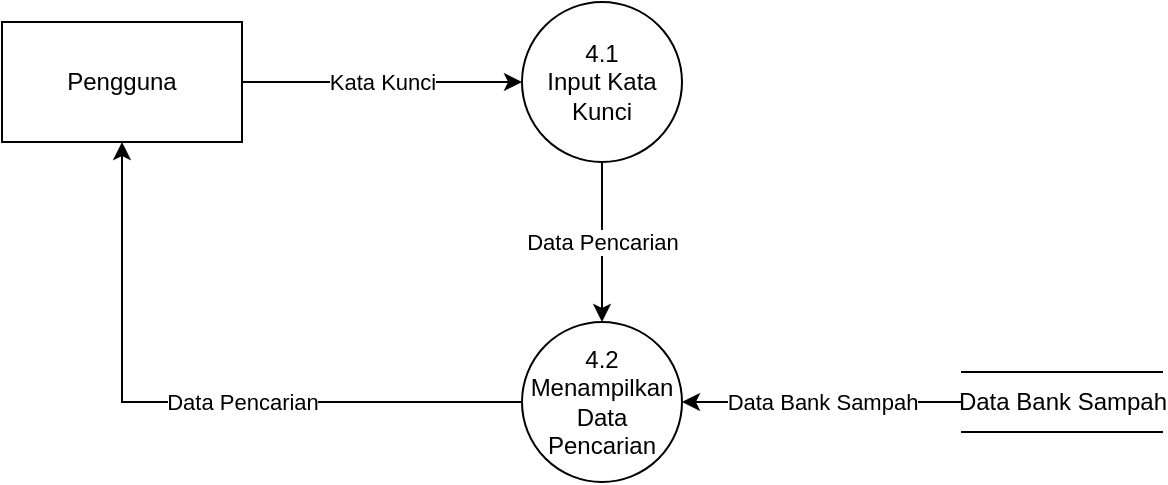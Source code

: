 <mxfile version="20.3.0" type="device"><diagram id="fJ1eq_HMcu7OaG7Pxs6x" name="Page-1"><mxGraphModel dx="868" dy="543" grid="1" gridSize="10" guides="1" tooltips="1" connect="1" arrows="1" fold="1" page="1" pageScale="1" pageWidth="2339" pageHeight="3300" math="0" shadow="0"><root><mxCell id="0"/><mxCell id="1" parent="0"/><mxCell id="EicaXIm47ux9kvxM9J9Q-3" value="Kata Kunci" style="edgeStyle=orthogonalEdgeStyle;rounded=0;orthogonalLoop=1;jettySize=auto;html=1;entryX=0;entryY=0.5;entryDx=0;entryDy=0;" edge="1" parent="1" source="EicaXIm47ux9kvxM9J9Q-1" target="EicaXIm47ux9kvxM9J9Q-2"><mxGeometry relative="1" as="geometry"/></mxCell><mxCell id="EicaXIm47ux9kvxM9J9Q-1" value="Pengguna" style="rounded=0;whiteSpace=wrap;html=1;" vertex="1" parent="1"><mxGeometry x="120" y="80" width="120" height="60" as="geometry"/></mxCell><mxCell id="EicaXIm47ux9kvxM9J9Q-5" value="Data Pencarian" style="edgeStyle=orthogonalEdgeStyle;rounded=0;orthogonalLoop=1;jettySize=auto;html=1;" edge="1" parent="1" source="EicaXIm47ux9kvxM9J9Q-2" target="EicaXIm47ux9kvxM9J9Q-4"><mxGeometry relative="1" as="geometry"/></mxCell><mxCell id="EicaXIm47ux9kvxM9J9Q-2" value="4.1&lt;br&gt;Input Kata Kunci" style="ellipse;whiteSpace=wrap;html=1;aspect=fixed;" vertex="1" parent="1"><mxGeometry x="380" y="70" width="80" height="80" as="geometry"/></mxCell><mxCell id="EicaXIm47ux9kvxM9J9Q-8" value="Data Pencarian" style="edgeStyle=orthogonalEdgeStyle;rounded=0;orthogonalLoop=1;jettySize=auto;html=1;entryX=0.5;entryY=1;entryDx=0;entryDy=0;" edge="1" parent="1" source="EicaXIm47ux9kvxM9J9Q-4" target="EicaXIm47ux9kvxM9J9Q-1"><mxGeometry x="-0.151" relative="1" as="geometry"><mxPoint as="offset"/></mxGeometry></mxCell><mxCell id="EicaXIm47ux9kvxM9J9Q-4" value="4.2&lt;br&gt;Menampilkan Data Pencarian" style="ellipse;whiteSpace=wrap;html=1;aspect=fixed;" vertex="1" parent="1"><mxGeometry x="380" y="230" width="80" height="80" as="geometry"/></mxCell><mxCell id="EicaXIm47ux9kvxM9J9Q-7" value="Data Bank Sampah" style="edgeStyle=orthogonalEdgeStyle;rounded=0;orthogonalLoop=1;jettySize=auto;html=1;entryX=1;entryY=0.5;entryDx=0;entryDy=0;" edge="1" parent="1" source="EicaXIm47ux9kvxM9J9Q-6" target="EicaXIm47ux9kvxM9J9Q-4"><mxGeometry relative="1" as="geometry"/></mxCell><mxCell id="EicaXIm47ux9kvxM9J9Q-6" value="Data Bank Sampah" style="html=1;dashed=0;whitespace=wrap;shape=partialRectangle;right=0;left=0;" vertex="1" parent="1"><mxGeometry x="600" y="255" width="100" height="30" as="geometry"/></mxCell></root></mxGraphModel></diagram></mxfile>